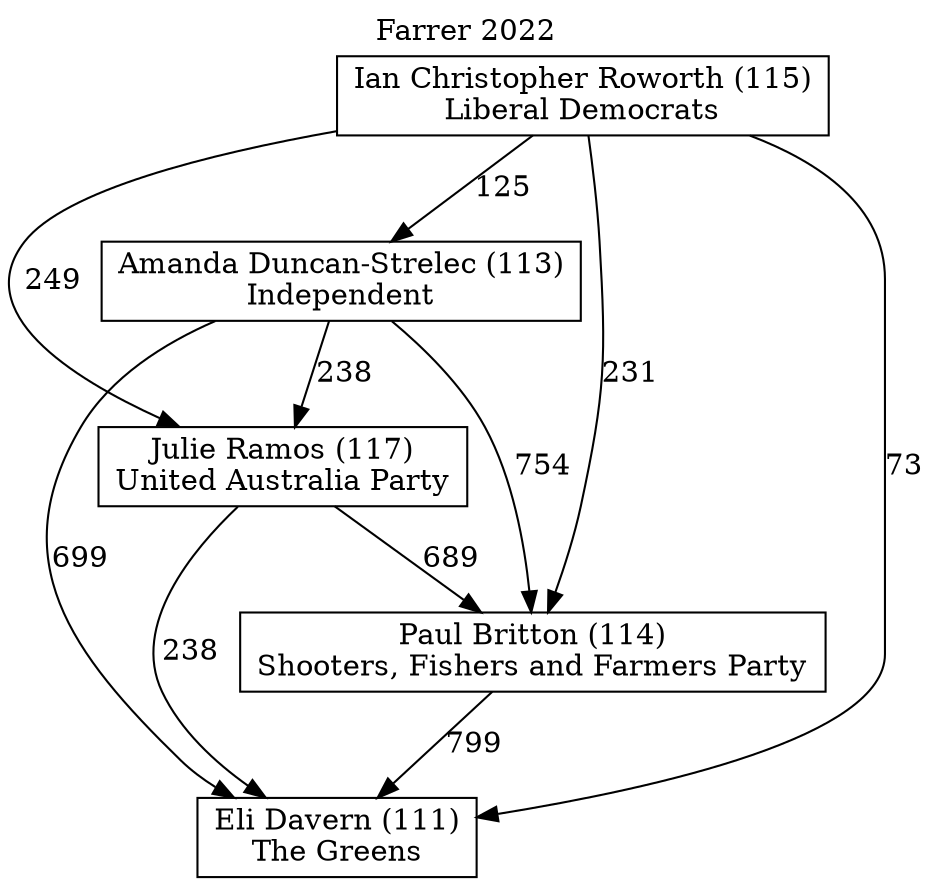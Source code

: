// House preference flow
digraph "Eli Davern (111)_Farrer_2022" {
	graph [label="Farrer 2022" labelloc=t]
	node [shape=box]
	"Eli Davern (111)" [label="Eli Davern (111)
The Greens"]
	"Paul Britton (114)" [label="Paul Britton (114)
Shooters, Fishers and Farmers Party"]
	"Julie Ramos (117)" [label="Julie Ramos (117)
United Australia Party"]
	"Amanda Duncan-Strelec (113)" [label="Amanda Duncan-Strelec (113)
Independent"]
	"Ian Christopher Roworth (115)" [label="Ian Christopher Roworth (115)
Liberal Democrats"]
	"Eli Davern (111)" [label="Eli Davern (111)
The Greens"]
	"Julie Ramos (117)" [label="Julie Ramos (117)
United Australia Party"]
	"Amanda Duncan-Strelec (113)" [label="Amanda Duncan-Strelec (113)
Independent"]
	"Ian Christopher Roworth (115)" [label="Ian Christopher Roworth (115)
Liberal Democrats"]
	"Eli Davern (111)" [label="Eli Davern (111)
The Greens"]
	"Amanda Duncan-Strelec (113)" [label="Amanda Duncan-Strelec (113)
Independent"]
	"Ian Christopher Roworth (115)" [label="Ian Christopher Roworth (115)
Liberal Democrats"]
	"Eli Davern (111)" [label="Eli Davern (111)
The Greens"]
	"Ian Christopher Roworth (115)" [label="Ian Christopher Roworth (115)
Liberal Democrats"]
	"Ian Christopher Roworth (115)" [label="Ian Christopher Roworth (115)
Liberal Democrats"]
	"Amanda Duncan-Strelec (113)" [label="Amanda Duncan-Strelec (113)
Independent"]
	"Ian Christopher Roworth (115)" [label="Ian Christopher Roworth (115)
Liberal Democrats"]
	"Ian Christopher Roworth (115)" [label="Ian Christopher Roworth (115)
Liberal Democrats"]
	"Julie Ramos (117)" [label="Julie Ramos (117)
United Australia Party"]
	"Amanda Duncan-Strelec (113)" [label="Amanda Duncan-Strelec (113)
Independent"]
	"Ian Christopher Roworth (115)" [label="Ian Christopher Roworth (115)
Liberal Democrats"]
	"Julie Ramos (117)" [label="Julie Ramos (117)
United Australia Party"]
	"Ian Christopher Roworth (115)" [label="Ian Christopher Roworth (115)
Liberal Democrats"]
	"Ian Christopher Roworth (115)" [label="Ian Christopher Roworth (115)
Liberal Democrats"]
	"Amanda Duncan-Strelec (113)" [label="Amanda Duncan-Strelec (113)
Independent"]
	"Ian Christopher Roworth (115)" [label="Ian Christopher Roworth (115)
Liberal Democrats"]
	"Ian Christopher Roworth (115)" [label="Ian Christopher Roworth (115)
Liberal Democrats"]
	"Paul Britton (114)" [label="Paul Britton (114)
Shooters, Fishers and Farmers Party"]
	"Julie Ramos (117)" [label="Julie Ramos (117)
United Australia Party"]
	"Amanda Duncan-Strelec (113)" [label="Amanda Duncan-Strelec (113)
Independent"]
	"Ian Christopher Roworth (115)" [label="Ian Christopher Roworth (115)
Liberal Democrats"]
	"Paul Britton (114)" [label="Paul Britton (114)
Shooters, Fishers and Farmers Party"]
	"Amanda Duncan-Strelec (113)" [label="Amanda Duncan-Strelec (113)
Independent"]
	"Ian Christopher Roworth (115)" [label="Ian Christopher Roworth (115)
Liberal Democrats"]
	"Paul Britton (114)" [label="Paul Britton (114)
Shooters, Fishers and Farmers Party"]
	"Ian Christopher Roworth (115)" [label="Ian Christopher Roworth (115)
Liberal Democrats"]
	"Ian Christopher Roworth (115)" [label="Ian Christopher Roworth (115)
Liberal Democrats"]
	"Amanda Duncan-Strelec (113)" [label="Amanda Duncan-Strelec (113)
Independent"]
	"Ian Christopher Roworth (115)" [label="Ian Christopher Roworth (115)
Liberal Democrats"]
	"Ian Christopher Roworth (115)" [label="Ian Christopher Roworth (115)
Liberal Democrats"]
	"Julie Ramos (117)" [label="Julie Ramos (117)
United Australia Party"]
	"Amanda Duncan-Strelec (113)" [label="Amanda Duncan-Strelec (113)
Independent"]
	"Ian Christopher Roworth (115)" [label="Ian Christopher Roworth (115)
Liberal Democrats"]
	"Julie Ramos (117)" [label="Julie Ramos (117)
United Australia Party"]
	"Ian Christopher Roworth (115)" [label="Ian Christopher Roworth (115)
Liberal Democrats"]
	"Ian Christopher Roworth (115)" [label="Ian Christopher Roworth (115)
Liberal Democrats"]
	"Amanda Duncan-Strelec (113)" [label="Amanda Duncan-Strelec (113)
Independent"]
	"Ian Christopher Roworth (115)" [label="Ian Christopher Roworth (115)
Liberal Democrats"]
	"Ian Christopher Roworth (115)" [label="Ian Christopher Roworth (115)
Liberal Democrats"]
	"Paul Britton (114)" -> "Eli Davern (111)" [label=799]
	"Julie Ramos (117)" -> "Paul Britton (114)" [label=689]
	"Amanda Duncan-Strelec (113)" -> "Julie Ramos (117)" [label=238]
	"Ian Christopher Roworth (115)" -> "Amanda Duncan-Strelec (113)" [label=125]
	"Julie Ramos (117)" -> "Eli Davern (111)" [label=238]
	"Amanda Duncan-Strelec (113)" -> "Eli Davern (111)" [label=699]
	"Ian Christopher Roworth (115)" -> "Eli Davern (111)" [label=73]
	"Ian Christopher Roworth (115)" -> "Julie Ramos (117)" [label=249]
	"Amanda Duncan-Strelec (113)" -> "Paul Britton (114)" [label=754]
	"Ian Christopher Roworth (115)" -> "Paul Britton (114)" [label=231]
}
